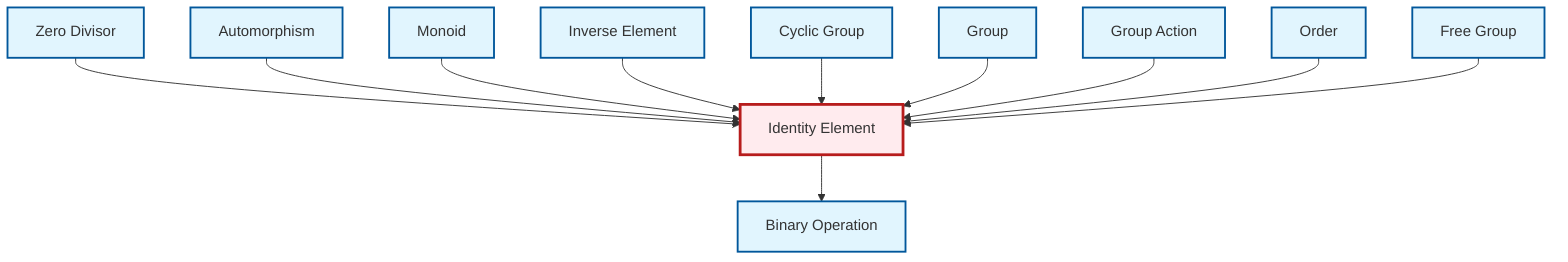 graph TD
    classDef definition fill:#e1f5fe,stroke:#01579b,stroke-width:2px
    classDef theorem fill:#f3e5f5,stroke:#4a148c,stroke-width:2px
    classDef axiom fill:#fff3e0,stroke:#e65100,stroke-width:2px
    classDef example fill:#e8f5e9,stroke:#1b5e20,stroke-width:2px
    classDef current fill:#ffebee,stroke:#b71c1c,stroke-width:3px
    def-binary-operation["Binary Operation"]:::definition
    def-identity-element["Identity Element"]:::definition
    def-inverse-element["Inverse Element"]:::definition
    def-cyclic-group["Cyclic Group"]:::definition
    def-zero-divisor["Zero Divisor"]:::definition
    def-automorphism["Automorphism"]:::definition
    def-order["Order"]:::definition
    def-group-action["Group Action"]:::definition
    def-group["Group"]:::definition
    def-monoid["Monoid"]:::definition
    def-free-group["Free Group"]:::definition
    def-zero-divisor --> def-identity-element
    def-automorphism --> def-identity-element
    def-monoid --> def-identity-element
    def-inverse-element --> def-identity-element
    def-cyclic-group --> def-identity-element
    def-identity-element --> def-binary-operation
    def-group --> def-identity-element
    def-group-action --> def-identity-element
    def-order --> def-identity-element
    def-free-group --> def-identity-element
    class def-identity-element current